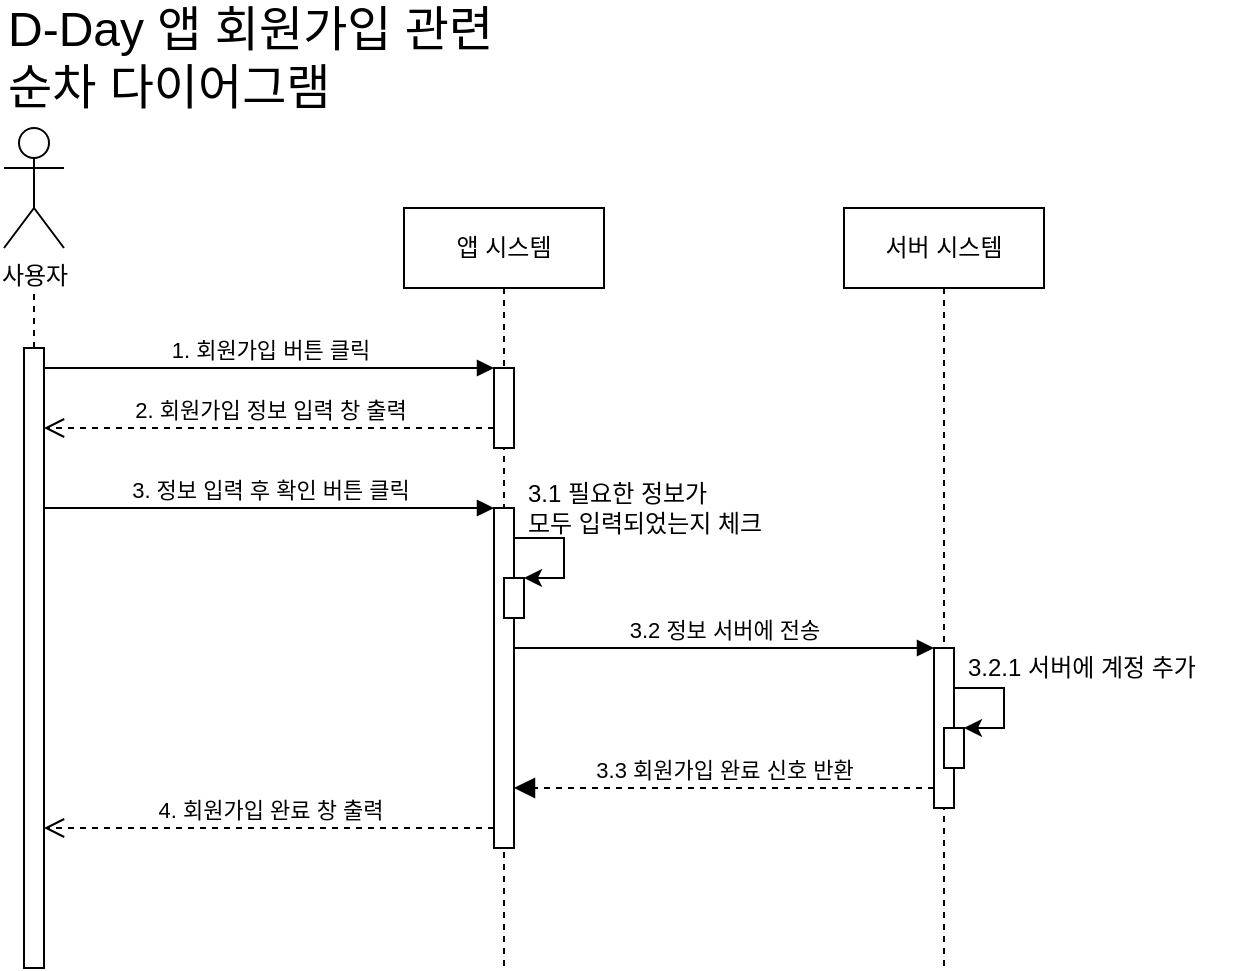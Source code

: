 <mxfile version="26.2.12">
  <diagram name="페이지-1" id="E2rMtHx--qAtnGGGIbN-">
    <mxGraphModel dx="783" dy="604" grid="1" gridSize="10" guides="1" tooltips="1" connect="1" arrows="1" fold="1" page="1" pageScale="1" pageWidth="827" pageHeight="1169" math="0" shadow="0">
      <root>
        <mxCell id="0" />
        <mxCell id="1" parent="0" />
        <mxCell id="mn5tEmvZcyQwOSqIYeW--6" value="1. 회원가입 버튼 클릭" style="html=1;verticalAlign=bottom;endArrow=block;edgeStyle=elbowEdgeStyle;elbow=vertical;curved=0;rounded=0;" edge="1" parent="1" source="mn5tEmvZcyQwOSqIYeW--10" target="mn5tEmvZcyQwOSqIYeW--2">
          <mxGeometry relative="1" as="geometry">
            <mxPoint x="200" y="210" as="sourcePoint" />
            <Array as="points">
              <mxPoint x="185" y="200" />
            </Array>
          </mxGeometry>
        </mxCell>
        <mxCell id="mn5tEmvZcyQwOSqIYeW--7" value="2. 회원가입 정보 입력 창 출력" style="html=1;verticalAlign=bottom;endArrow=open;dashed=1;endSize=8;edgeStyle=elbowEdgeStyle;elbow=vertical;curved=0;rounded=0;" edge="1" parent="1">
          <mxGeometry relative="1" as="geometry">
            <mxPoint x="100" y="230" as="targetPoint" />
            <Array as="points">
              <mxPoint x="195" y="230" />
            </Array>
            <mxPoint x="325" y="230" as="sourcePoint" />
          </mxGeometry>
        </mxCell>
        <mxCell id="mn5tEmvZcyQwOSqIYeW--8" value="사용자" style="shape=umlActor;verticalLabelPosition=bottom;verticalAlign=top;html=1;outlineConnect=0;" vertex="1" parent="1">
          <mxGeometry x="80" y="80" width="30" height="60" as="geometry" />
        </mxCell>
        <mxCell id="mn5tEmvZcyQwOSqIYeW--9" value="" style="endArrow=none;dashed=1;html=1;rounded=0;" edge="1" parent="1" source="mn5tEmvZcyQwOSqIYeW--10">
          <mxGeometry width="50" height="50" relative="1" as="geometry">
            <mxPoint x="95" y="420" as="sourcePoint" />
            <mxPoint x="95" y="160" as="targetPoint" />
          </mxGeometry>
        </mxCell>
        <mxCell id="mn5tEmvZcyQwOSqIYeW--10" value="" style="html=1;points=[];perimeter=orthogonalPerimeter;outlineConnect=0;targetShapes=umlLifeline;portConstraint=eastwest;newEdgeStyle={&quot;edgeStyle&quot;:&quot;elbowEdgeStyle&quot;,&quot;elbow&quot;:&quot;vertical&quot;,&quot;curved&quot;:0,&quot;rounded&quot;:0};" vertex="1" parent="1">
          <mxGeometry x="90" y="190" width="10" height="310" as="geometry" />
        </mxCell>
        <mxCell id="mn5tEmvZcyQwOSqIYeW--11" value="D-Day 앱 회원가입 관련&lt;div&gt;순차 다이어그램&lt;/div&gt;" style="text;html=1;align=left;verticalAlign=middle;whiteSpace=wrap;rounded=0;fontSize=24;" vertex="1" parent="1">
          <mxGeometry x="80" y="30" width="310" height="30" as="geometry" />
        </mxCell>
        <mxCell id="mn5tEmvZcyQwOSqIYeW--16" value="3. 정보 입력 후 확인 버튼 클릭" style="html=1;verticalAlign=bottom;endArrow=block;edgeStyle=elbowEdgeStyle;elbow=vertical;curved=0;rounded=0;" edge="1" parent="1">
          <mxGeometry relative="1" as="geometry">
            <mxPoint x="100" y="270" as="sourcePoint" />
            <Array as="points">
              <mxPoint x="175" y="270" />
            </Array>
            <mxPoint x="325" y="270" as="targetPoint" />
          </mxGeometry>
        </mxCell>
        <mxCell id="mn5tEmvZcyQwOSqIYeW--17" value="3.2 정보 서버에 전송" style="html=1;verticalAlign=bottom;endArrow=block;edgeStyle=elbowEdgeStyle;elbow=horizontal;curved=0;rounded=0;" edge="1" parent="1" source="mn5tEmvZcyQwOSqIYeW--13">
          <mxGeometry relative="1" as="geometry">
            <mxPoint x="320" y="340" as="sourcePoint" />
            <Array as="points">
              <mxPoint x="415" y="340" />
            </Array>
            <mxPoint x="545" y="340.0" as="targetPoint" />
          </mxGeometry>
        </mxCell>
        <mxCell id="mn5tEmvZcyQwOSqIYeW--18" value="4. 회원가입 완료 창 출력" style="html=1;verticalAlign=bottom;endArrow=open;dashed=1;endSize=8;edgeStyle=elbowEdgeStyle;elbow=vertical;curved=0;rounded=0;" edge="1" parent="1">
          <mxGeometry relative="1" as="geometry">
            <mxPoint x="100" y="430" as="targetPoint" />
            <Array as="points">
              <mxPoint x="275" y="430" />
            </Array>
            <mxPoint x="325" y="430.0" as="sourcePoint" />
          </mxGeometry>
        </mxCell>
        <mxCell id="mn5tEmvZcyQwOSqIYeW--19" value="3.3 회원가입 완료 신호 반환" style="html=1;verticalAlign=bottom;endArrow=block;dashed=1;endSize=8;edgeStyle=elbowEdgeStyle;elbow=vertical;curved=0;rounded=0;endFill=1;" edge="1" parent="1" source="mn5tEmvZcyQwOSqIYeW--21" target="mn5tEmvZcyQwOSqIYeW--13">
          <mxGeometry relative="1" as="geometry">
            <mxPoint x="310" y="410" as="targetPoint" />
            <Array as="points">
              <mxPoint x="395" y="410" />
            </Array>
            <mxPoint x="535" y="410.0" as="sourcePoint" />
          </mxGeometry>
        </mxCell>
        <mxCell id="mn5tEmvZcyQwOSqIYeW--1" value="앱 시스템" style="shape=umlLifeline;perimeter=lifelinePerimeter;whiteSpace=wrap;html=1;container=0;dropTarget=0;collapsible=0;recursiveResize=0;outlineConnect=0;portConstraint=eastwest;newEdgeStyle={&quot;edgeStyle&quot;:&quot;elbowEdgeStyle&quot;,&quot;elbow&quot;:&quot;vertical&quot;,&quot;curved&quot;:0,&quot;rounded&quot;:0};" vertex="1" parent="1">
          <mxGeometry x="280" y="120" width="100" height="380" as="geometry" />
        </mxCell>
        <mxCell id="mn5tEmvZcyQwOSqIYeW--2" value="" style="html=1;points=[];perimeter=orthogonalPerimeter;outlineConnect=0;targetShapes=umlLifeline;portConstraint=eastwest;newEdgeStyle={&quot;edgeStyle&quot;:&quot;elbowEdgeStyle&quot;,&quot;elbow&quot;:&quot;vertical&quot;,&quot;curved&quot;:0,&quot;rounded&quot;:0};" vertex="1" parent="mn5tEmvZcyQwOSqIYeW--1">
          <mxGeometry x="45" y="80" width="10" height="40" as="geometry" />
        </mxCell>
        <mxCell id="mn5tEmvZcyQwOSqIYeW--14" value="" style="endArrow=classic;html=1;rounded=0;edgeStyle=orthogonalEdgeStyle;" edge="1" parent="mn5tEmvZcyQwOSqIYeW--1" target="mn5tEmvZcyQwOSqIYeW--15">
          <mxGeometry width="50" height="50" relative="1" as="geometry">
            <mxPoint x="55" y="165" as="sourcePoint" />
            <mxPoint x="110" y="185" as="targetPoint" />
            <Array as="points">
              <mxPoint x="80" y="165" />
              <mxPoint x="80" y="185" />
            </Array>
          </mxGeometry>
        </mxCell>
        <mxCell id="mn5tEmvZcyQwOSqIYeW--12" value="3.1 필요한 정보가&lt;div&gt;모두 입력되었는지 체크&lt;/div&gt;" style="text;html=1;align=left;verticalAlign=middle;resizable=0;points=[];autosize=1;strokeColor=none;fillColor=none;" vertex="1" parent="mn5tEmvZcyQwOSqIYeW--1">
          <mxGeometry x="60" y="130" width="140" height="40" as="geometry" />
        </mxCell>
        <mxCell id="mn5tEmvZcyQwOSqIYeW--13" value="" style="html=1;points=[];perimeter=orthogonalPerimeter;outlineConnect=0;targetShapes=umlLifeline;portConstraint=eastwest;newEdgeStyle={&quot;edgeStyle&quot;:&quot;elbowEdgeStyle&quot;,&quot;elbow&quot;:&quot;vertical&quot;,&quot;curved&quot;:0,&quot;rounded&quot;:0};" vertex="1" parent="mn5tEmvZcyQwOSqIYeW--1">
          <mxGeometry x="45" y="150" width="10" height="170" as="geometry" />
        </mxCell>
        <mxCell id="mn5tEmvZcyQwOSqIYeW--15" value="" style="html=1;points=[];perimeter=orthogonalPerimeter;outlineConnect=0;targetShapes=umlLifeline;portConstraint=eastwest;newEdgeStyle={&quot;edgeStyle&quot;:&quot;elbowEdgeStyle&quot;,&quot;elbow&quot;:&quot;vertical&quot;,&quot;curved&quot;:0,&quot;rounded&quot;:0};" vertex="1" parent="mn5tEmvZcyQwOSqIYeW--1">
          <mxGeometry x="50" y="185" width="10" height="20" as="geometry" />
        </mxCell>
        <mxCell id="mn5tEmvZcyQwOSqIYeW--20" value="서버 시스템" style="shape=umlLifeline;perimeter=lifelinePerimeter;whiteSpace=wrap;html=1;container=0;dropTarget=0;collapsible=0;recursiveResize=0;outlineConnect=0;portConstraint=eastwest;newEdgeStyle={&quot;edgeStyle&quot;:&quot;elbowEdgeStyle&quot;,&quot;elbow&quot;:&quot;vertical&quot;,&quot;curved&quot;:0,&quot;rounded&quot;:0};" vertex="1" parent="1">
          <mxGeometry x="500" y="120" width="100" height="380" as="geometry" />
        </mxCell>
        <mxCell id="mn5tEmvZcyQwOSqIYeW--21" value="" style="html=1;points=[];perimeter=orthogonalPerimeter;outlineConnect=0;targetShapes=umlLifeline;portConstraint=eastwest;newEdgeStyle={&quot;edgeStyle&quot;:&quot;elbowEdgeStyle&quot;,&quot;elbow&quot;:&quot;vertical&quot;,&quot;curved&quot;:0,&quot;rounded&quot;:0};" vertex="1" parent="mn5tEmvZcyQwOSqIYeW--20">
          <mxGeometry x="45" y="220" width="10" height="80" as="geometry" />
        </mxCell>
        <mxCell id="mn5tEmvZcyQwOSqIYeW--22" value="3.2.1 서버에 계정 추가" style="text;html=1;align=left;verticalAlign=middle;resizable=0;points=[];autosize=1;strokeColor=none;fillColor=none;" vertex="1" parent="mn5tEmvZcyQwOSqIYeW--20">
          <mxGeometry x="60" y="215" width="140" height="30" as="geometry" />
        </mxCell>
        <mxCell id="mn5tEmvZcyQwOSqIYeW--23" value="" style="endArrow=classic;html=1;rounded=0;edgeStyle=orthogonalEdgeStyle;" edge="1" parent="mn5tEmvZcyQwOSqIYeW--20" target="mn5tEmvZcyQwOSqIYeW--24">
          <mxGeometry width="50" height="50" relative="1" as="geometry">
            <mxPoint x="55" y="240" as="sourcePoint" />
            <mxPoint x="110" y="260" as="targetPoint" />
            <Array as="points">
              <mxPoint x="80" y="240" />
              <mxPoint x="80" y="260" />
            </Array>
          </mxGeometry>
        </mxCell>
        <mxCell id="mn5tEmvZcyQwOSqIYeW--24" value="" style="html=1;points=[];perimeter=orthogonalPerimeter;outlineConnect=0;targetShapes=umlLifeline;portConstraint=eastwest;newEdgeStyle={&quot;edgeStyle&quot;:&quot;elbowEdgeStyle&quot;,&quot;elbow&quot;:&quot;vertical&quot;,&quot;curved&quot;:0,&quot;rounded&quot;:0};" vertex="1" parent="mn5tEmvZcyQwOSqIYeW--20">
          <mxGeometry x="50" y="260" width="10" height="20" as="geometry" />
        </mxCell>
      </root>
    </mxGraphModel>
  </diagram>
</mxfile>

